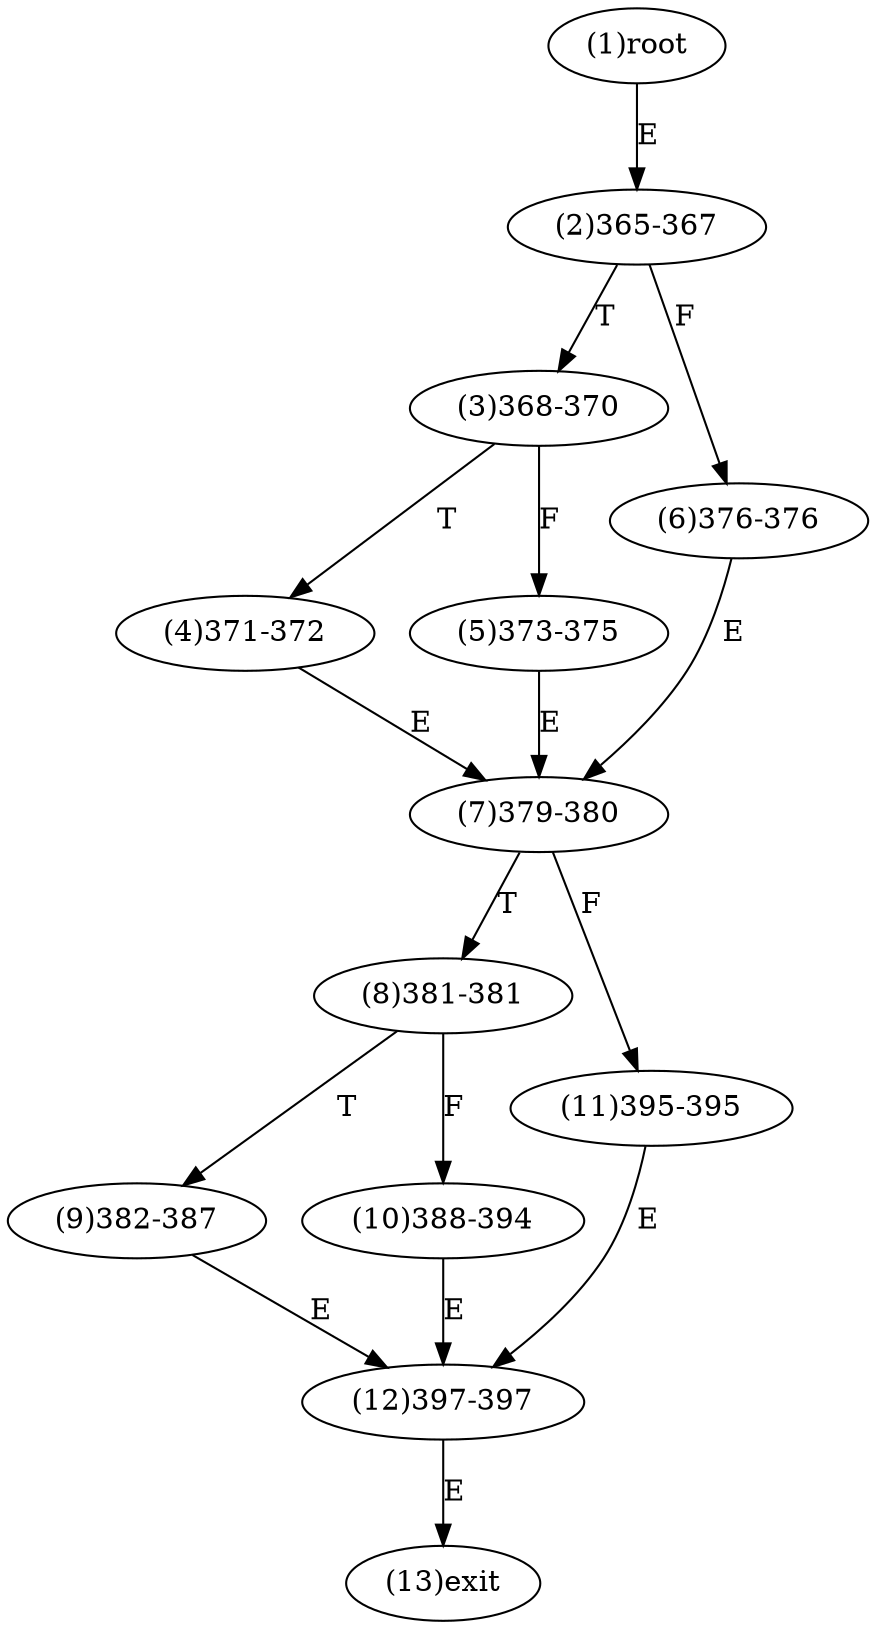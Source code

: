digraph "" { 
1[ label="(1)root"];
2[ label="(2)365-367"];
3[ label="(3)368-370"];
4[ label="(4)371-372"];
5[ label="(5)373-375"];
6[ label="(6)376-376"];
7[ label="(7)379-380"];
8[ label="(8)381-381"];
9[ label="(9)382-387"];
10[ label="(10)388-394"];
11[ label="(11)395-395"];
12[ label="(12)397-397"];
13[ label="(13)exit"];
1->2[ label="E"];
2->6[ label="F"];
2->3[ label="T"];
3->5[ label="F"];
3->4[ label="T"];
4->7[ label="E"];
5->7[ label="E"];
6->7[ label="E"];
7->11[ label="F"];
7->8[ label="T"];
8->10[ label="F"];
8->9[ label="T"];
9->12[ label="E"];
10->12[ label="E"];
11->12[ label="E"];
12->13[ label="E"];
}